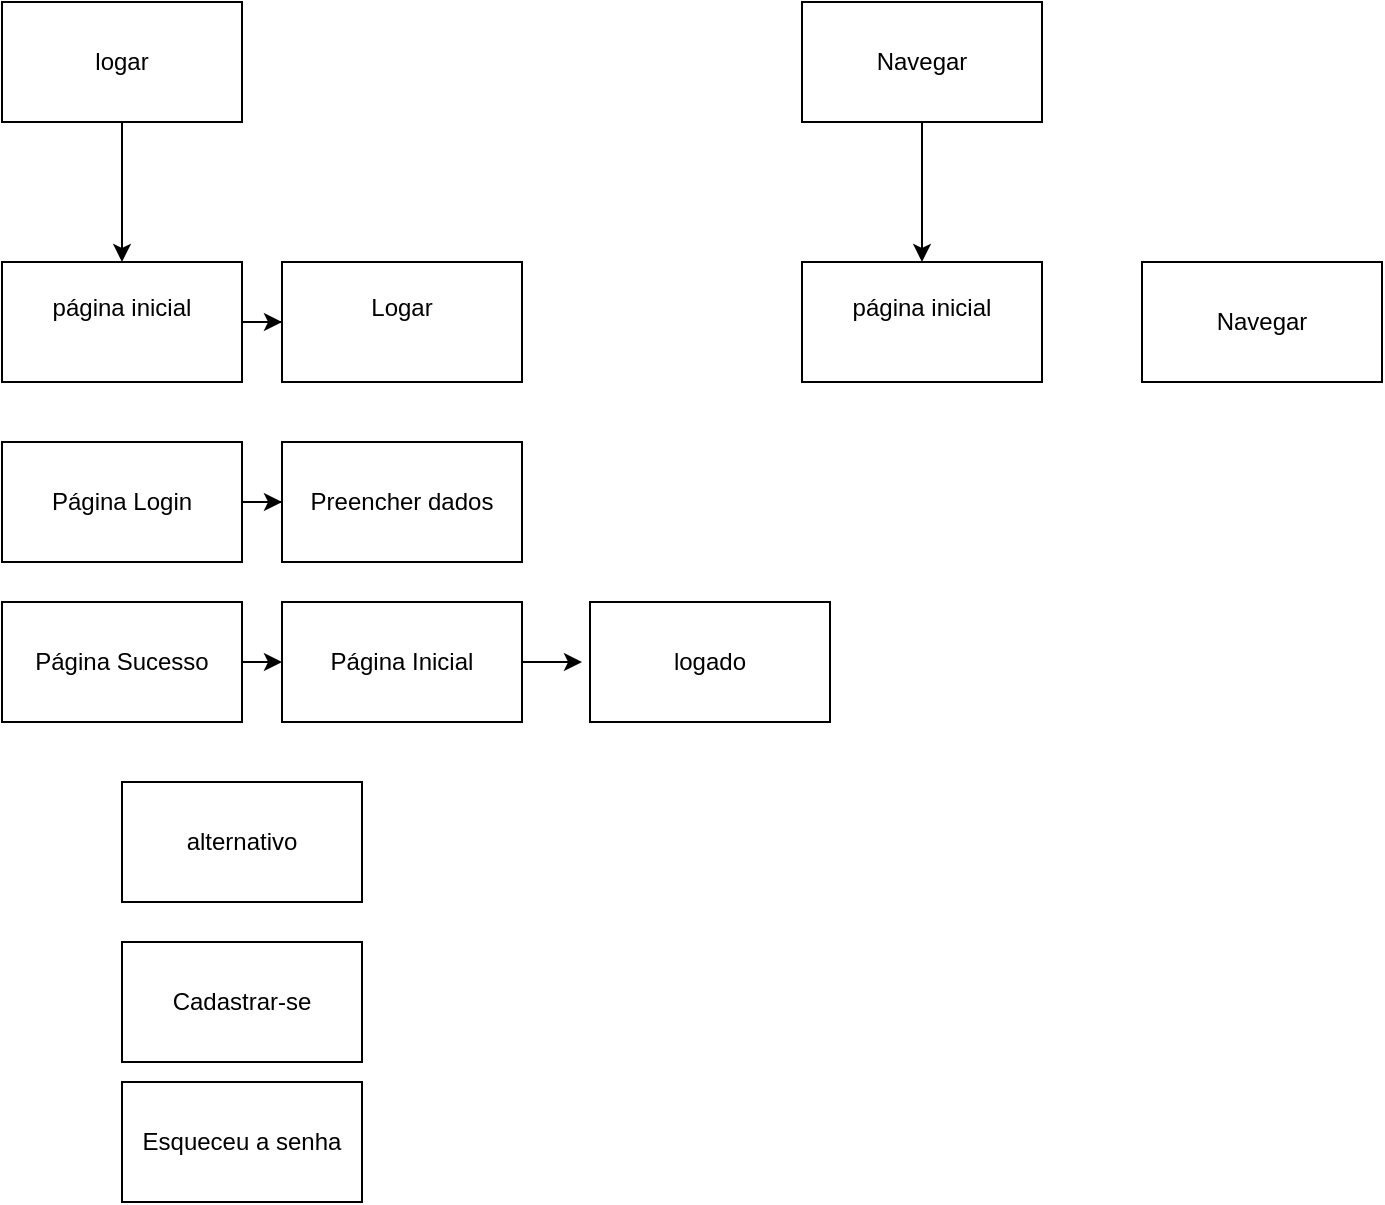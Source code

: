 <mxfile version="26.1.0">
  <diagram name="Página-1" id="TxFKr5DOCqAWNmkFsNP2">
    <mxGraphModel dx="1434" dy="780" grid="1" gridSize="10" guides="1" tooltips="1" connect="1" arrows="1" fold="1" page="1" pageScale="1" pageWidth="827" pageHeight="1169" math="0" shadow="0">
      <root>
        <mxCell id="0" />
        <mxCell id="1" parent="0" />
        <mxCell id="VpEmQQC8AgEX3v9Hny0l-5" value="" style="edgeStyle=orthogonalEdgeStyle;rounded=0;orthogonalLoop=1;jettySize=auto;html=1;" edge="1" parent="1" source="VpEmQQC8AgEX3v9Hny0l-1" target="VpEmQQC8AgEX3v9Hny0l-4">
          <mxGeometry relative="1" as="geometry" />
        </mxCell>
        <mxCell id="VpEmQQC8AgEX3v9Hny0l-1" value="logar" style="rounded=0;whiteSpace=wrap;html=1;" vertex="1" parent="1">
          <mxGeometry x="120" y="380" width="120" height="60" as="geometry" />
        </mxCell>
        <mxCell id="VpEmQQC8AgEX3v9Hny0l-14" style="edgeStyle=orthogonalEdgeStyle;rounded=0;orthogonalLoop=1;jettySize=auto;html=1;entryX=0.5;entryY=0;entryDx=0;entryDy=0;" edge="1" parent="1" source="VpEmQQC8AgEX3v9Hny0l-3" target="VpEmQQC8AgEX3v9Hny0l-13">
          <mxGeometry relative="1" as="geometry" />
        </mxCell>
        <mxCell id="VpEmQQC8AgEX3v9Hny0l-3" value="Navegar" style="rounded=0;whiteSpace=wrap;html=1;" vertex="1" parent="1">
          <mxGeometry x="520" y="380" width="120" height="60" as="geometry" />
        </mxCell>
        <mxCell id="VpEmQQC8AgEX3v9Hny0l-10" value="" style="edgeStyle=orthogonalEdgeStyle;rounded=0;orthogonalLoop=1;jettySize=auto;html=1;" edge="1" parent="1" source="VpEmQQC8AgEX3v9Hny0l-4" target="VpEmQQC8AgEX3v9Hny0l-6">
          <mxGeometry relative="1" as="geometry" />
        </mxCell>
        <mxCell id="VpEmQQC8AgEX3v9Hny0l-4" value="página inicial&lt;div&gt;&lt;br&gt;&lt;/div&gt;" style="rounded=0;whiteSpace=wrap;html=1;" vertex="1" parent="1">
          <mxGeometry x="120" y="510" width="120" height="60" as="geometry" />
        </mxCell>
        <mxCell id="VpEmQQC8AgEX3v9Hny0l-6" value="Logar&lt;br&gt;&lt;div&gt;&lt;br&gt;&lt;/div&gt;" style="rounded=0;whiteSpace=wrap;html=1;" vertex="1" parent="1">
          <mxGeometry x="260" y="510" width="120" height="60" as="geometry" />
        </mxCell>
        <mxCell id="VpEmQQC8AgEX3v9Hny0l-11" value="" style="edgeStyle=orthogonalEdgeStyle;rounded=0;orthogonalLoop=1;jettySize=auto;html=1;" edge="1" parent="1" source="VpEmQQC8AgEX3v9Hny0l-7" target="VpEmQQC8AgEX3v9Hny0l-8">
          <mxGeometry relative="1" as="geometry" />
        </mxCell>
        <mxCell id="VpEmQQC8AgEX3v9Hny0l-7" value="&lt;div&gt;Página Login&lt;/div&gt;" style="rounded=0;whiteSpace=wrap;html=1;" vertex="1" parent="1">
          <mxGeometry x="120" y="600" width="120" height="60" as="geometry" />
        </mxCell>
        <mxCell id="VpEmQQC8AgEX3v9Hny0l-8" value="Preencher dados" style="rounded=0;whiteSpace=wrap;html=1;" vertex="1" parent="1">
          <mxGeometry x="260" y="600" width="120" height="60" as="geometry" />
        </mxCell>
        <mxCell id="VpEmQQC8AgEX3v9Hny0l-17" style="edgeStyle=orthogonalEdgeStyle;rounded=0;orthogonalLoop=1;jettySize=auto;html=1;exitX=1;exitY=0.5;exitDx=0;exitDy=0;entryX=0;entryY=0.5;entryDx=0;entryDy=0;" edge="1" parent="1" source="VpEmQQC8AgEX3v9Hny0l-12" target="VpEmQQC8AgEX3v9Hny0l-16">
          <mxGeometry relative="1" as="geometry" />
        </mxCell>
        <mxCell id="VpEmQQC8AgEX3v9Hny0l-12" value="Página Sucesso" style="rounded=0;whiteSpace=wrap;html=1;" vertex="1" parent="1">
          <mxGeometry x="120" y="680" width="120" height="60" as="geometry" />
        </mxCell>
        <mxCell id="VpEmQQC8AgEX3v9Hny0l-13" value="página inicial&lt;div&gt;&lt;br&gt;&lt;/div&gt;" style="rounded=0;whiteSpace=wrap;html=1;" vertex="1" parent="1">
          <mxGeometry x="520" y="510" width="120" height="60" as="geometry" />
        </mxCell>
        <mxCell id="VpEmQQC8AgEX3v9Hny0l-15" value="&lt;div&gt;Navegar&lt;/div&gt;" style="rounded=0;whiteSpace=wrap;html=1;" vertex="1" parent="1">
          <mxGeometry x="690" y="510" width="120" height="60" as="geometry" />
        </mxCell>
        <mxCell id="VpEmQQC8AgEX3v9Hny0l-19" style="edgeStyle=orthogonalEdgeStyle;rounded=0;orthogonalLoop=1;jettySize=auto;html=1;" edge="1" parent="1" source="VpEmQQC8AgEX3v9Hny0l-16">
          <mxGeometry relative="1" as="geometry">
            <mxPoint x="410" y="710" as="targetPoint" />
          </mxGeometry>
        </mxCell>
        <mxCell id="VpEmQQC8AgEX3v9Hny0l-16" value="Página Inicial" style="rounded=0;whiteSpace=wrap;html=1;" vertex="1" parent="1">
          <mxGeometry x="260" y="680" width="120" height="60" as="geometry" />
        </mxCell>
        <mxCell id="VpEmQQC8AgEX3v9Hny0l-18" value="logado" style="rounded=0;whiteSpace=wrap;html=1;" vertex="1" parent="1">
          <mxGeometry x="414" y="680" width="120" height="60" as="geometry" />
        </mxCell>
        <mxCell id="VpEmQQC8AgEX3v9Hny0l-20" value="alternativo" style="rounded=0;whiteSpace=wrap;html=1;" vertex="1" parent="1">
          <mxGeometry x="180" y="770" width="120" height="60" as="geometry" />
        </mxCell>
        <mxCell id="VpEmQQC8AgEX3v9Hny0l-21" value="Cadastrar-se" style="rounded=0;whiteSpace=wrap;html=1;" vertex="1" parent="1">
          <mxGeometry x="180" y="850" width="120" height="60" as="geometry" />
        </mxCell>
        <mxCell id="VpEmQQC8AgEX3v9Hny0l-22" value="Esqueceu a senha" style="rounded=0;whiteSpace=wrap;html=1;" vertex="1" parent="1">
          <mxGeometry x="180" y="920" width="120" height="60" as="geometry" />
        </mxCell>
      </root>
    </mxGraphModel>
  </diagram>
</mxfile>

